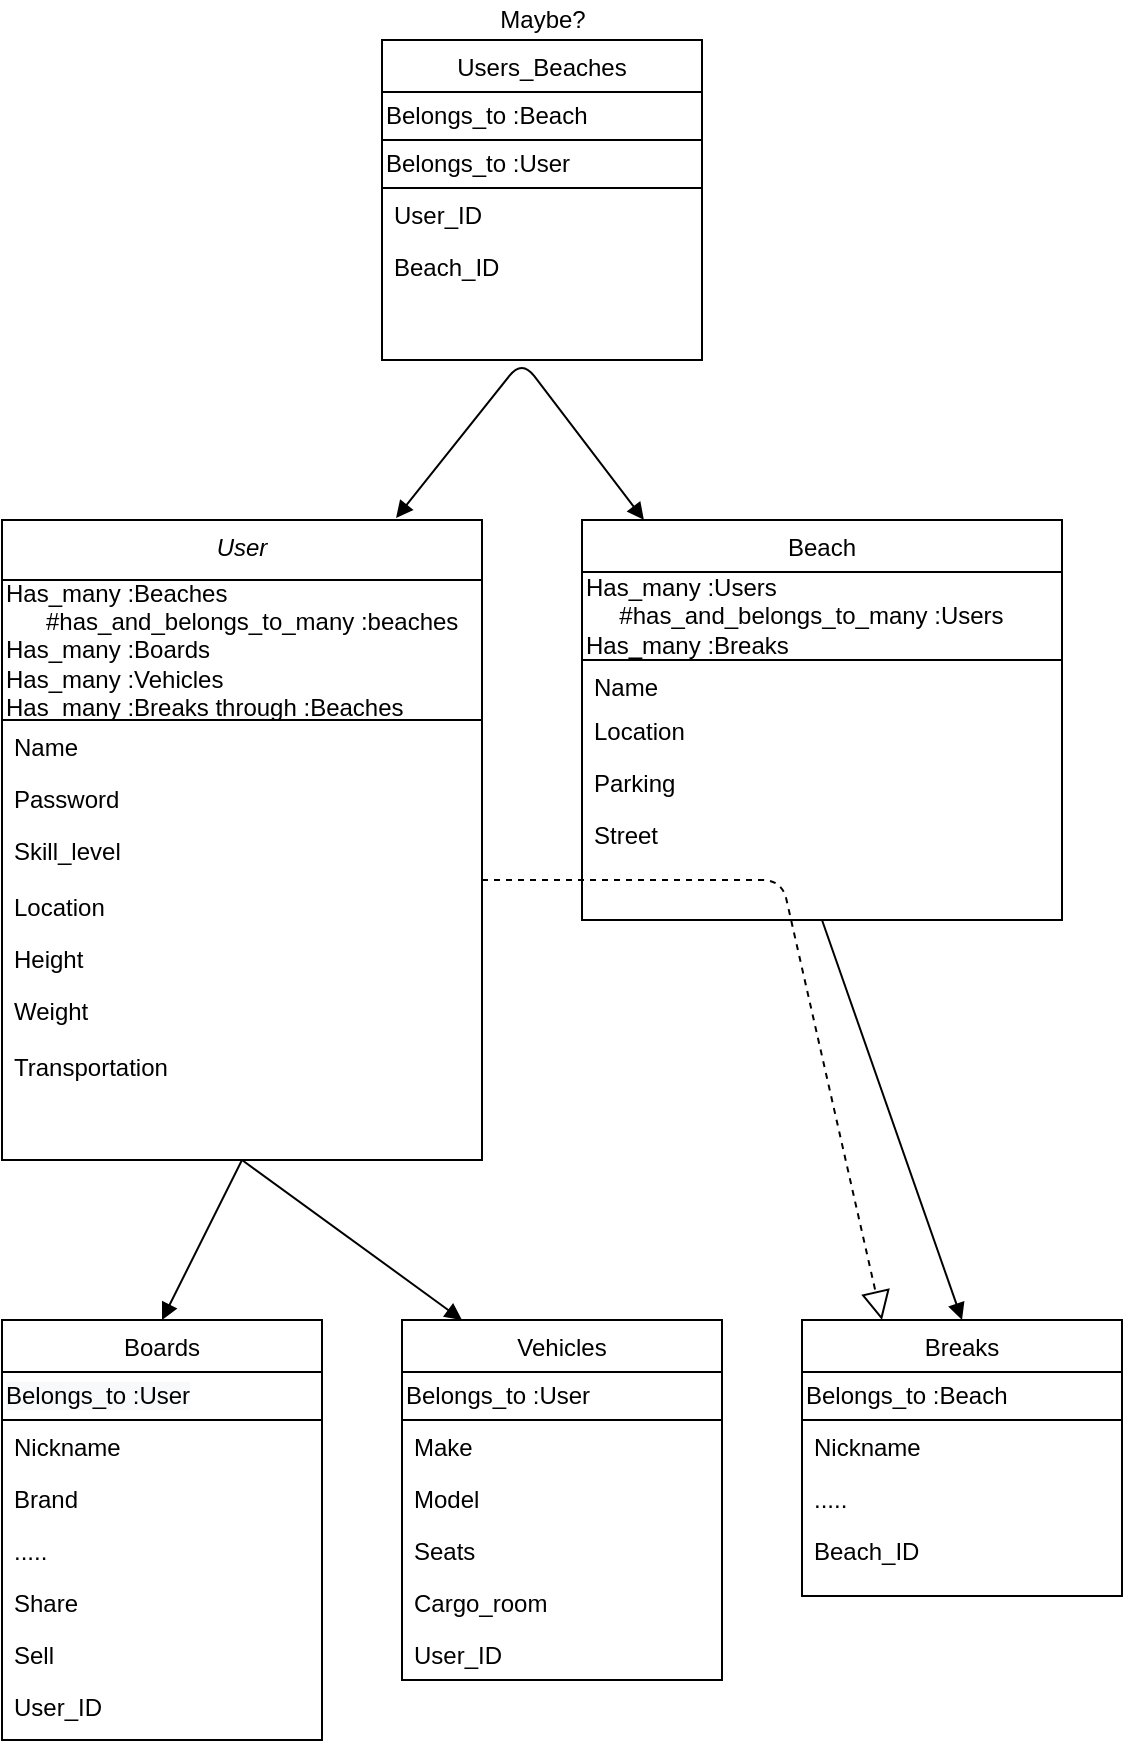 <mxfile version="14.4.3" type="github">
  <diagram id="C5RBs43oDa-KdzZeNtuy" name="Page-1">
    <mxGraphModel dx="1143" dy="2042" grid="1" gridSize="10" guides="1" tooltips="1" connect="1" arrows="1" fold="1" page="1" pageScale="1" pageWidth="827" pageHeight="1169" math="0" shadow="0">
      <root>
        <mxCell id="WIyWlLk6GJQsqaUBKTNV-0" />
        <mxCell id="WIyWlLk6GJQsqaUBKTNV-1" parent="WIyWlLk6GJQsqaUBKTNV-0" />
        <mxCell id="zkfFHV4jXpPFQw0GAbJ--0" value="User&#xa;" style="swimlane;fontStyle=2;align=center;verticalAlign=top;childLayout=stackLayout;horizontal=1;startSize=30;horizontalStack=0;resizeParent=1;resizeLast=0;collapsible=1;marginBottom=0;rounded=0;shadow=0;strokeWidth=1;" parent="WIyWlLk6GJQsqaUBKTNV-1" vertex="1">
          <mxGeometry x="40" y="40" width="240" height="320" as="geometry">
            <mxRectangle x="230" y="140" width="160" height="26" as="alternateBounds" />
          </mxGeometry>
        </mxCell>
        <mxCell id="QL-stuNcuey50woXtUmp-20" value="Has_many :Beaches&lt;br&gt;&amp;nbsp; &amp;nbsp; &amp;nbsp; #has_and_belongs_to_many :beaches&lt;br&gt;Has_many :Boards&lt;br&gt;Has_many :Vehicles&lt;br&gt;Has_many :Breaks through :Beaches" style="rounded=0;whiteSpace=wrap;html=1;align=left;" vertex="1" parent="zkfFHV4jXpPFQw0GAbJ--0">
          <mxGeometry y="30" width="240" height="70" as="geometry" />
        </mxCell>
        <mxCell id="zkfFHV4jXpPFQw0GAbJ--1" value="Name" style="text;align=left;verticalAlign=top;spacingLeft=4;spacingRight=4;overflow=hidden;rotatable=0;points=[[0,0.5],[1,0.5]];portConstraint=eastwest;" parent="zkfFHV4jXpPFQw0GAbJ--0" vertex="1">
          <mxGeometry y="100" width="240" height="26" as="geometry" />
        </mxCell>
        <mxCell id="zkfFHV4jXpPFQw0GAbJ--3" value="Password" style="text;align=left;verticalAlign=top;spacingLeft=4;spacingRight=4;overflow=hidden;rotatable=0;points=[[0,0.5],[1,0.5]];portConstraint=eastwest;rounded=0;shadow=0;html=0;" parent="zkfFHV4jXpPFQw0GAbJ--0" vertex="1">
          <mxGeometry y="126" width="240" height="26" as="geometry" />
        </mxCell>
        <mxCell id="zkfFHV4jXpPFQw0GAbJ--2" value="Skill_level" style="text;align=left;verticalAlign=top;spacingLeft=4;spacingRight=4;overflow=hidden;rotatable=0;points=[[0,0.5],[1,0.5]];portConstraint=eastwest;rounded=0;shadow=0;html=0;" parent="zkfFHV4jXpPFQw0GAbJ--0" vertex="1">
          <mxGeometry y="152" width="240" height="28" as="geometry" />
        </mxCell>
        <mxCell id="QL-stuNcuey50woXtUmp-14" value="Location" style="text;align=left;verticalAlign=top;spacingLeft=4;spacingRight=4;overflow=hidden;rotatable=0;points=[[0,0.5],[1,0.5]];portConstraint=eastwest;rounded=0;shadow=0;html=0;" vertex="1" parent="zkfFHV4jXpPFQw0GAbJ--0">
          <mxGeometry y="180" width="240" height="26" as="geometry" />
        </mxCell>
        <mxCell id="QL-stuNcuey50woXtUmp-0" value="Height" style="text;align=left;verticalAlign=top;spacingLeft=4;spacingRight=4;overflow=hidden;rotatable=0;points=[[0,0.5],[1,0.5]];portConstraint=eastwest;rounded=0;shadow=0;html=0;" vertex="1" parent="zkfFHV4jXpPFQw0GAbJ--0">
          <mxGeometry y="206" width="240" height="26" as="geometry" />
        </mxCell>
        <mxCell id="QL-stuNcuey50woXtUmp-8" value="Weight" style="text;align=left;verticalAlign=top;spacingLeft=4;spacingRight=4;overflow=hidden;rotatable=0;points=[[0,0.5],[1,0.5]];portConstraint=eastwest;" vertex="1" parent="zkfFHV4jXpPFQw0GAbJ--0">
          <mxGeometry y="232" width="240" height="28" as="geometry" />
        </mxCell>
        <mxCell id="QL-stuNcuey50woXtUmp-27" value="Transportation" style="text;align=left;verticalAlign=top;spacingLeft=4;spacingRight=4;overflow=hidden;rotatable=0;points=[[0,0.5],[1,0.5]];portConstraint=eastwest;" vertex="1" parent="zkfFHV4jXpPFQw0GAbJ--0">
          <mxGeometry y="260" width="240" height="28" as="geometry" />
        </mxCell>
        <mxCell id="zkfFHV4jXpPFQw0GAbJ--6" value="Breaks" style="swimlane;fontStyle=0;align=center;verticalAlign=top;childLayout=stackLayout;horizontal=1;startSize=26;horizontalStack=0;resizeParent=1;resizeLast=0;collapsible=1;marginBottom=0;rounded=0;shadow=0;strokeWidth=1;" parent="WIyWlLk6GJQsqaUBKTNV-1" vertex="1">
          <mxGeometry x="440" y="440" width="160" height="138" as="geometry">
            <mxRectangle x="130" y="380" width="160" height="26" as="alternateBounds" />
          </mxGeometry>
        </mxCell>
        <mxCell id="QL-stuNcuey50woXtUmp-33" value="Belongs_to :Beach" style="rounded=0;whiteSpace=wrap;html=1;align=left;" vertex="1" parent="zkfFHV4jXpPFQw0GAbJ--6">
          <mxGeometry y="26" width="160" height="24" as="geometry" />
        </mxCell>
        <mxCell id="QL-stuNcuey50woXtUmp-44" value="Nickname" style="text;align=left;verticalAlign=top;spacingLeft=4;spacingRight=4;overflow=hidden;rotatable=0;points=[[0,0.5],[1,0.5]];portConstraint=eastwest;" vertex="1" parent="zkfFHV4jXpPFQw0GAbJ--6">
          <mxGeometry y="50" width="160" height="26" as="geometry" />
        </mxCell>
        <mxCell id="QL-stuNcuey50woXtUmp-45" value="....." style="text;align=left;verticalAlign=top;spacingLeft=4;spacingRight=4;overflow=hidden;rotatable=0;points=[[0,0.5],[1,0.5]];portConstraint=eastwest;" vertex="1" parent="zkfFHV4jXpPFQw0GAbJ--6">
          <mxGeometry y="76" width="160" height="26" as="geometry" />
        </mxCell>
        <mxCell id="QL-stuNcuey50woXtUmp-37" value="Beach_ID" style="text;align=left;verticalAlign=top;spacingLeft=4;spacingRight=4;overflow=hidden;rotatable=0;points=[[0,0.5],[1,0.5]];portConstraint=eastwest;" vertex="1" parent="zkfFHV4jXpPFQw0GAbJ--6">
          <mxGeometry y="102" width="160" height="26" as="geometry" />
        </mxCell>
        <mxCell id="zkfFHV4jXpPFQw0GAbJ--13" value="Boards" style="swimlane;fontStyle=0;align=center;verticalAlign=top;childLayout=stackLayout;horizontal=1;startSize=26;horizontalStack=0;resizeParent=1;resizeLast=0;collapsible=1;marginBottom=0;rounded=0;shadow=0;strokeWidth=1;" parent="WIyWlLk6GJQsqaUBKTNV-1" vertex="1">
          <mxGeometry x="40" y="440" width="160" height="210" as="geometry">
            <mxRectangle x="340" y="380" width="170" height="26" as="alternateBounds" />
          </mxGeometry>
        </mxCell>
        <mxCell id="QL-stuNcuey50woXtUmp-22" value="&lt;meta charset=&quot;utf-8&quot;&gt;&lt;span style=&quot;color: rgb(0, 0, 0); font-family: helvetica; font-size: 12px; font-style: normal; font-weight: 400; letter-spacing: normal; text-align: left; text-indent: 0px; text-transform: none; word-spacing: 0px; background-color: rgb(248, 249, 250); display: inline; float: none;&quot;&gt;Belongs_to :User&lt;/span&gt;" style="rounded=0;whiteSpace=wrap;html=1;align=left;" vertex="1" parent="zkfFHV4jXpPFQw0GAbJ--13">
          <mxGeometry y="26" width="160" height="24" as="geometry" />
        </mxCell>
        <mxCell id="zkfFHV4jXpPFQw0GAbJ--14" value="Nickname" style="text;align=left;verticalAlign=top;spacingLeft=4;spacingRight=4;overflow=hidden;rotatable=0;points=[[0,0.5],[1,0.5]];portConstraint=eastwest;" parent="zkfFHV4jXpPFQw0GAbJ--13" vertex="1">
          <mxGeometry y="50" width="160" height="26" as="geometry" />
        </mxCell>
        <mxCell id="QL-stuNcuey50woXtUmp-23" value="Brand" style="text;align=left;verticalAlign=top;spacingLeft=4;spacingRight=4;overflow=hidden;rotatable=0;points=[[0,0.5],[1,0.5]];portConstraint=eastwest;" vertex="1" parent="zkfFHV4jXpPFQw0GAbJ--13">
          <mxGeometry y="76" width="160" height="26" as="geometry" />
        </mxCell>
        <mxCell id="QL-stuNcuey50woXtUmp-25" value="....." style="text;align=left;verticalAlign=top;spacingLeft=4;spacingRight=4;overflow=hidden;rotatable=0;points=[[0,0.5],[1,0.5]];portConstraint=eastwest;" vertex="1" parent="zkfFHV4jXpPFQw0GAbJ--13">
          <mxGeometry y="102" width="160" height="26" as="geometry" />
        </mxCell>
        <mxCell id="QL-stuNcuey50woXtUmp-24" value="Share" style="text;align=left;verticalAlign=top;spacingLeft=4;spacingRight=4;overflow=hidden;rotatable=0;points=[[0,0.5],[1,0.5]];portConstraint=eastwest;" vertex="1" parent="zkfFHV4jXpPFQw0GAbJ--13">
          <mxGeometry y="128" width="160" height="26" as="geometry" />
        </mxCell>
        <mxCell id="QL-stuNcuey50woXtUmp-26" value="Sell" style="text;align=left;verticalAlign=top;spacingLeft=4;spacingRight=4;overflow=hidden;rotatable=0;points=[[0,0.5],[1,0.5]];portConstraint=eastwest;" vertex="1" parent="zkfFHV4jXpPFQw0GAbJ--13">
          <mxGeometry y="154" width="160" height="26" as="geometry" />
        </mxCell>
        <mxCell id="QL-stuNcuey50woXtUmp-34" value="User_ID" style="text;align=left;verticalAlign=top;spacingLeft=4;spacingRight=4;overflow=hidden;rotatable=0;points=[[0,0.5],[1,0.5]];portConstraint=eastwest;" vertex="1" parent="zkfFHV4jXpPFQw0GAbJ--13">
          <mxGeometry y="180" width="160" height="26" as="geometry" />
        </mxCell>
        <mxCell id="zkfFHV4jXpPFQw0GAbJ--17" value="Beach" style="swimlane;fontStyle=0;align=center;verticalAlign=top;childLayout=stackLayout;horizontal=1;startSize=26;horizontalStack=0;resizeParent=1;resizeLast=0;collapsible=1;marginBottom=0;rounded=0;shadow=0;strokeWidth=1;" parent="WIyWlLk6GJQsqaUBKTNV-1" vertex="1">
          <mxGeometry x="330" y="40" width="240" height="200" as="geometry">
            <mxRectangle x="550" y="140" width="160" height="26" as="alternateBounds" />
          </mxGeometry>
        </mxCell>
        <mxCell id="QL-stuNcuey50woXtUmp-21" value="Has_many :Users&lt;br&gt;&amp;nbsp; &amp;nbsp; &amp;nbsp;#has_and_belongs_to_many :Users&lt;br&gt;Has_many :Breaks" style="rounded=0;whiteSpace=wrap;html=1;align=left;" vertex="1" parent="zkfFHV4jXpPFQw0GAbJ--17">
          <mxGeometry y="26" width="240" height="44" as="geometry" />
        </mxCell>
        <mxCell id="zkfFHV4jXpPFQw0GAbJ--18" value="Name" style="text;align=left;verticalAlign=top;spacingLeft=4;spacingRight=4;overflow=hidden;rotatable=0;points=[[0,0.5],[1,0.5]];portConstraint=eastwest;" parent="zkfFHV4jXpPFQw0GAbJ--17" vertex="1">
          <mxGeometry y="70" width="240" height="22" as="geometry" />
        </mxCell>
        <mxCell id="QL-stuNcuey50woXtUmp-12" value="Location" style="text;align=left;verticalAlign=top;spacingLeft=4;spacingRight=4;overflow=hidden;rotatable=0;points=[[0,0.5],[1,0.5]];portConstraint=eastwest;" vertex="1" parent="zkfFHV4jXpPFQw0GAbJ--17">
          <mxGeometry y="92" width="240" height="26" as="geometry" />
        </mxCell>
        <mxCell id="QL-stuNcuey50woXtUmp-13" value="Parking" style="text;align=left;verticalAlign=top;spacingLeft=4;spacingRight=4;overflow=hidden;rotatable=0;points=[[0,0.5],[1,0.5]];portConstraint=eastwest;" vertex="1" parent="zkfFHV4jXpPFQw0GAbJ--17">
          <mxGeometry y="118" width="240" height="26" as="geometry" />
        </mxCell>
        <mxCell id="QL-stuNcuey50woXtUmp-11" value="Street" style="text;align=left;verticalAlign=top;spacingLeft=4;spacingRight=4;overflow=hidden;rotatable=0;points=[[0,0.5],[1,0.5]];portConstraint=eastwest;" vertex="1" parent="zkfFHV4jXpPFQw0GAbJ--17">
          <mxGeometry y="144" width="240" height="56" as="geometry" />
        </mxCell>
        <mxCell id="QL-stuNcuey50woXtUmp-59" value="" style="endArrow=block;dashed=1;endFill=0;endSize=12;html=1;entryX=0.25;entryY=0;entryDx=0;entryDy=0;" edge="1" parent="zkfFHV4jXpPFQw0GAbJ--17" target="zkfFHV4jXpPFQw0GAbJ--6">
          <mxGeometry width="160" relative="1" as="geometry">
            <mxPoint x="-50" y="180" as="sourcePoint" />
            <mxPoint x="110" y="180" as="targetPoint" />
            <Array as="points">
              <mxPoint x="100" y="180" />
            </Array>
          </mxGeometry>
        </mxCell>
        <mxCell id="QL-stuNcuey50woXtUmp-15" value="Vehicles" style="swimlane;fontStyle=0;align=center;verticalAlign=top;childLayout=stackLayout;horizontal=1;startSize=26;horizontalStack=0;resizeParent=1;resizeLast=0;collapsible=1;marginBottom=0;rounded=0;shadow=0;strokeWidth=1;" vertex="1" parent="WIyWlLk6GJQsqaUBKTNV-1">
          <mxGeometry x="240" y="440" width="160" height="180" as="geometry">
            <mxRectangle x="340" y="380" width="170" height="26" as="alternateBounds" />
          </mxGeometry>
        </mxCell>
        <mxCell id="QL-stuNcuey50woXtUmp-28" value="Belongs_to :User" style="rounded=0;whiteSpace=wrap;html=1;align=left;" vertex="1" parent="QL-stuNcuey50woXtUmp-15">
          <mxGeometry y="26" width="160" height="24" as="geometry" />
        </mxCell>
        <mxCell id="QL-stuNcuey50woXtUmp-29" value="Make" style="text;align=left;verticalAlign=top;spacingLeft=4;spacingRight=4;overflow=hidden;rotatable=0;points=[[0,0.5],[1,0.5]];portConstraint=eastwest;" vertex="1" parent="QL-stuNcuey50woXtUmp-15">
          <mxGeometry y="50" width="160" height="26" as="geometry" />
        </mxCell>
        <mxCell id="QL-stuNcuey50woXtUmp-32" value="Model" style="text;align=left;verticalAlign=top;spacingLeft=4;spacingRight=4;overflow=hidden;rotatable=0;points=[[0,0.5],[1,0.5]];portConstraint=eastwest;" vertex="1" parent="QL-stuNcuey50woXtUmp-15">
          <mxGeometry y="76" width="160" height="26" as="geometry" />
        </mxCell>
        <mxCell id="QL-stuNcuey50woXtUmp-31" value="Seats" style="text;align=left;verticalAlign=top;spacingLeft=4;spacingRight=4;overflow=hidden;rotatable=0;points=[[0,0.5],[1,0.5]];portConstraint=eastwest;" vertex="1" parent="QL-stuNcuey50woXtUmp-15">
          <mxGeometry y="102" width="160" height="26" as="geometry" />
        </mxCell>
        <mxCell id="QL-stuNcuey50woXtUmp-30" value="Cargo_room" style="text;align=left;verticalAlign=top;spacingLeft=4;spacingRight=4;overflow=hidden;rotatable=0;points=[[0,0.5],[1,0.5]];portConstraint=eastwest;" vertex="1" parent="QL-stuNcuey50woXtUmp-15">
          <mxGeometry y="128" width="160" height="26" as="geometry" />
        </mxCell>
        <mxCell id="QL-stuNcuey50woXtUmp-35" value="User_ID" style="text;align=left;verticalAlign=top;spacingLeft=4;spacingRight=4;overflow=hidden;rotatable=0;points=[[0,0.5],[1,0.5]];portConstraint=eastwest;" vertex="1" parent="QL-stuNcuey50woXtUmp-15">
          <mxGeometry y="154" width="160" height="26" as="geometry" />
        </mxCell>
        <mxCell id="QL-stuNcuey50woXtUmp-38" value="Users_Beaches" style="swimlane;fontStyle=0;align=center;verticalAlign=top;childLayout=stackLayout;horizontal=1;startSize=26;horizontalStack=0;resizeParent=1;resizeLast=0;collapsible=1;marginBottom=0;rounded=0;shadow=0;strokeWidth=1;" vertex="1" parent="WIyWlLk6GJQsqaUBKTNV-1">
          <mxGeometry x="230" y="-200" width="160" height="160" as="geometry">
            <mxRectangle x="130" y="380" width="160" height="26" as="alternateBounds" />
          </mxGeometry>
        </mxCell>
        <mxCell id="QL-stuNcuey50woXtUmp-39" value="Belongs_to :Beach" style="rounded=0;whiteSpace=wrap;html=1;align=left;" vertex="1" parent="QL-stuNcuey50woXtUmp-38">
          <mxGeometry y="26" width="160" height="24" as="geometry" />
        </mxCell>
        <mxCell id="QL-stuNcuey50woXtUmp-42" value="Belongs_to :User" style="rounded=0;whiteSpace=wrap;html=1;align=left;" vertex="1" parent="QL-stuNcuey50woXtUmp-38">
          <mxGeometry y="50" width="160" height="24" as="geometry" />
        </mxCell>
        <mxCell id="QL-stuNcuey50woXtUmp-43" value="User_ID" style="text;align=left;verticalAlign=top;spacingLeft=4;spacingRight=4;overflow=hidden;rotatable=0;points=[[0,0.5],[1,0.5]];portConstraint=eastwest;" vertex="1" parent="QL-stuNcuey50woXtUmp-38">
          <mxGeometry y="74" width="160" height="26" as="geometry" />
        </mxCell>
        <mxCell id="QL-stuNcuey50woXtUmp-41" value="Beach_ID" style="text;align=left;verticalAlign=top;spacingLeft=4;spacingRight=4;overflow=hidden;rotatable=0;points=[[0,0.5],[1,0.5]];portConstraint=eastwest;" vertex="1" parent="QL-stuNcuey50woXtUmp-38">
          <mxGeometry y="100" width="160" height="26" as="geometry" />
        </mxCell>
        <mxCell id="QL-stuNcuey50woXtUmp-49" value="" style="html=1;verticalAlign=bottom;endArrow=block;entryX=0.5;entryY=0;entryDx=0;entryDy=0;" edge="1" parent="WIyWlLk6GJQsqaUBKTNV-1" target="zkfFHV4jXpPFQw0GAbJ--13">
          <mxGeometry x="1" y="269" width="80" relative="1" as="geometry">
            <mxPoint x="160" y="360" as="sourcePoint" />
            <mxPoint x="120" y="420" as="targetPoint" />
            <mxPoint x="260" y="199" as="offset" />
          </mxGeometry>
        </mxCell>
        <mxCell id="QL-stuNcuey50woXtUmp-50" value="" style="html=1;verticalAlign=bottom;endArrow=block;entryX=0.5;entryY=0;entryDx=0;entryDy=0;exitX=0.5;exitY=1;exitDx=0;exitDy=0;" edge="1" parent="WIyWlLk6GJQsqaUBKTNV-1" source="zkfFHV4jXpPFQw0GAbJ--0">
          <mxGeometry x="1" y="269" width="80" relative="1" as="geometry">
            <mxPoint x="140" y="370" as="sourcePoint" />
            <mxPoint x="270" y="440" as="targetPoint" />
            <mxPoint x="260" y="199" as="offset" />
          </mxGeometry>
        </mxCell>
        <mxCell id="QL-stuNcuey50woXtUmp-51" value="" style="html=1;verticalAlign=bottom;endArrow=block;entryX=0.5;entryY=0;entryDx=0;entryDy=0;" edge="1" parent="WIyWlLk6GJQsqaUBKTNV-1" target="zkfFHV4jXpPFQw0GAbJ--6">
          <mxGeometry x="1" y="269" width="80" relative="1" as="geometry">
            <mxPoint x="450" y="240" as="sourcePoint" />
            <mxPoint x="439.5" y="300" as="targetPoint" />
            <mxPoint x="260" y="199" as="offset" />
          </mxGeometry>
        </mxCell>
        <mxCell id="QL-stuNcuey50woXtUmp-53" value="" style="endArrow=block;startArrow=block;endFill=1;startFill=1;html=1;exitX=0.821;exitY=-0.003;exitDx=0;exitDy=0;exitPerimeter=0;entryX=0.129;entryY=0;entryDx=0;entryDy=0;entryPerimeter=0;" edge="1" parent="WIyWlLk6GJQsqaUBKTNV-1" source="zkfFHV4jXpPFQw0GAbJ--0" target="zkfFHV4jXpPFQw0GAbJ--17">
          <mxGeometry width="160" relative="1" as="geometry">
            <mxPoint x="280" y="50" as="sourcePoint" />
            <mxPoint x="320" y="50" as="targetPoint" />
            <Array as="points">
              <mxPoint x="300" y="-40" />
            </Array>
          </mxGeometry>
        </mxCell>
        <mxCell id="QL-stuNcuey50woXtUmp-60" value="Maybe?" style="text;html=1;align=center;verticalAlign=middle;resizable=0;points=[];autosize=1;" vertex="1" parent="WIyWlLk6GJQsqaUBKTNV-1">
          <mxGeometry x="280" y="-220" width="60" height="20" as="geometry" />
        </mxCell>
      </root>
    </mxGraphModel>
  </diagram>
</mxfile>
